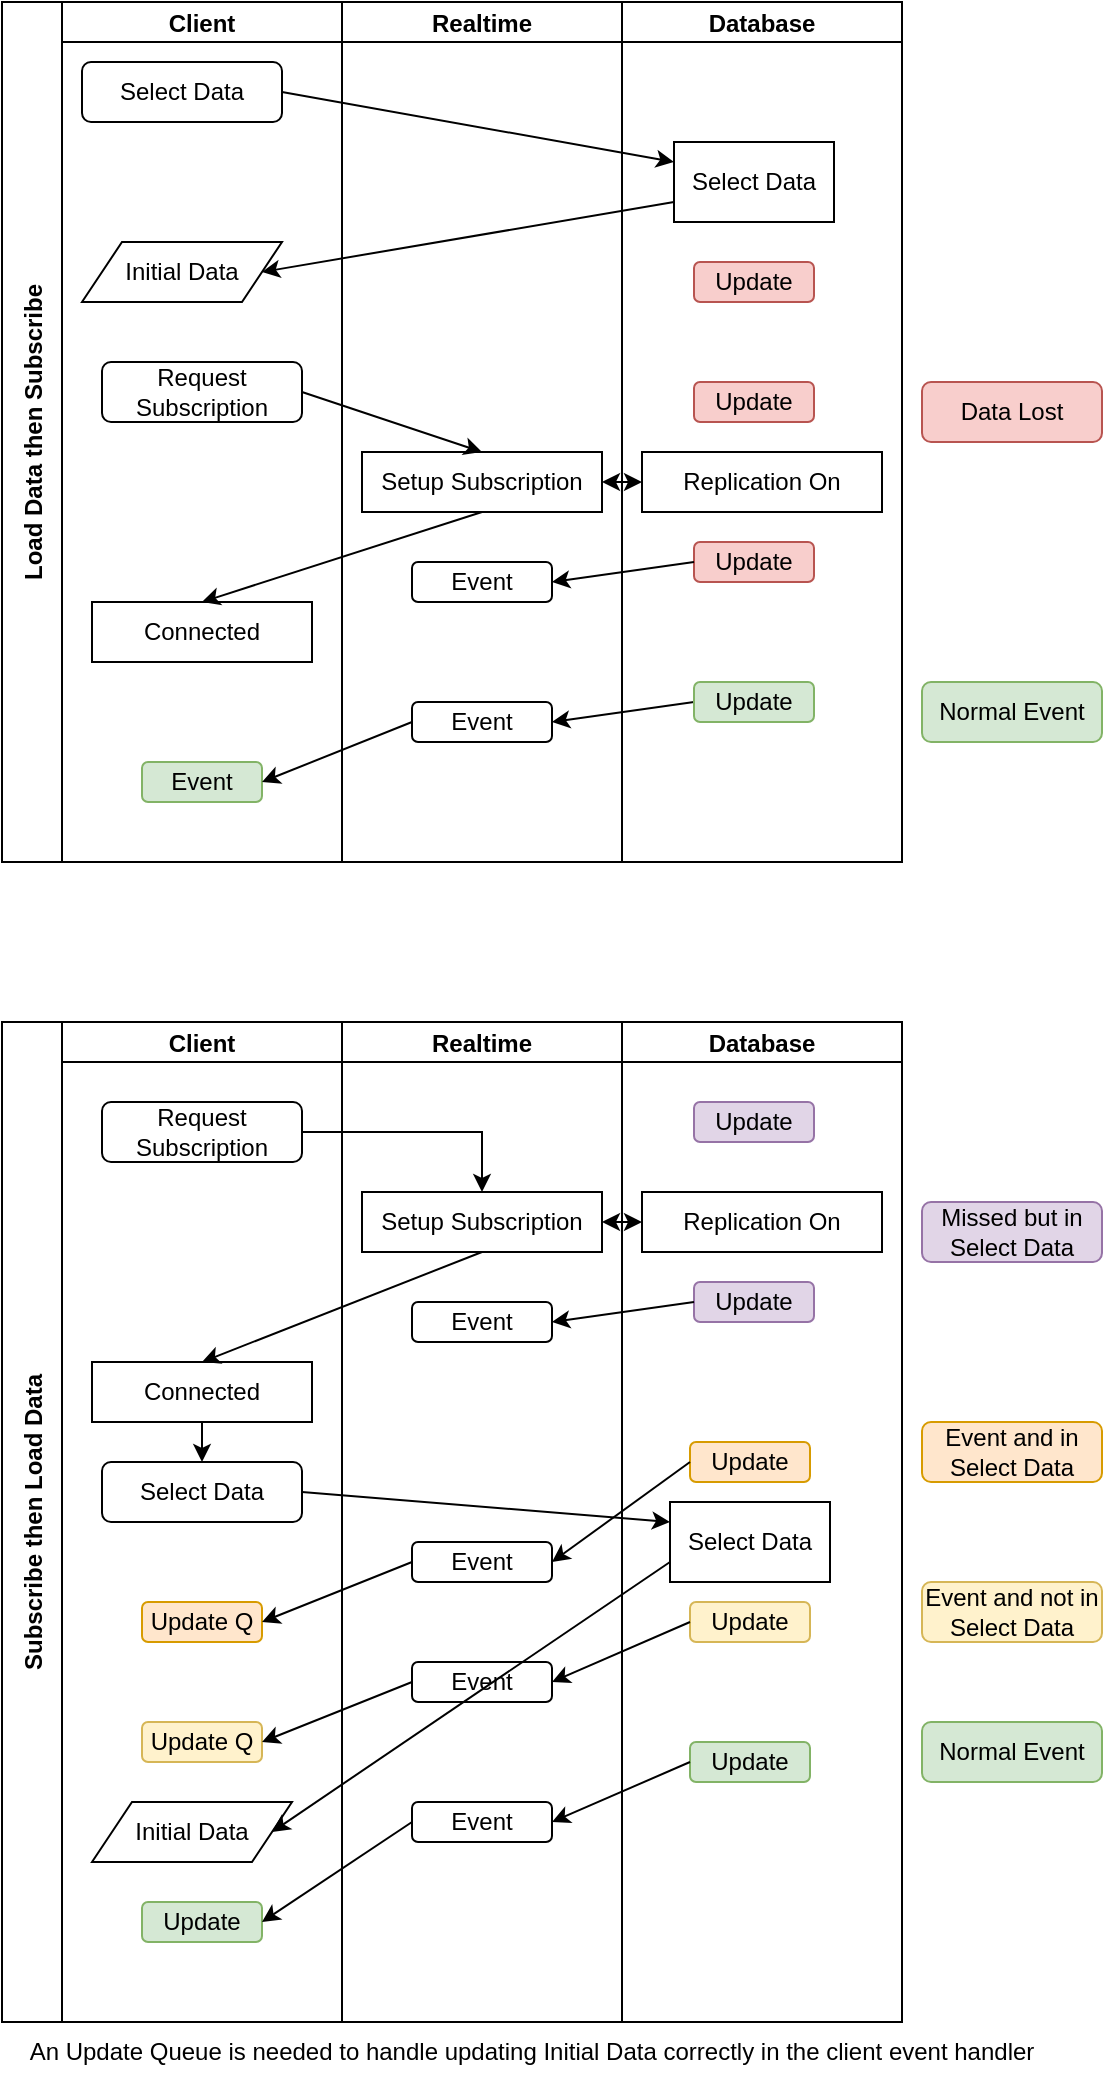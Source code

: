 <mxfile version="21.3.4" type="github">
  <diagram id="prtHgNgQTEPvFCAcTncT" name="Page-1">
    <mxGraphModel dx="1114" dy="581" grid="1" gridSize="10" guides="1" tooltips="1" connect="1" arrows="1" fold="1" page="1" pageScale="1" pageWidth="827" pageHeight="1169" math="0" shadow="0">
      <root>
        <mxCell id="0" />
        <mxCell id="1" parent="0" />
        <mxCell id="_ZbcodiAAwu-0SnMqmma-1" value="Load Data then Subscribe " style="swimlane;childLayout=stackLayout;resizeParent=1;resizeParentMax=0;startSize=30;horizontal=0;horizontalStack=1;" vertex="1" parent="1">
          <mxGeometry x="180" y="50" width="170" height="430" as="geometry" />
        </mxCell>
        <mxCell id="_ZbcodiAAwu-0SnMqmma-3" value="Client" style="swimlane;startSize=20;" vertex="1" parent="_ZbcodiAAwu-0SnMqmma-1">
          <mxGeometry x="30" width="140" height="430" as="geometry" />
        </mxCell>
        <mxCell id="_ZbcodiAAwu-0SnMqmma-8" value="Select Data" style="rounded=1;whiteSpace=wrap;html=1;" vertex="1" parent="_ZbcodiAAwu-0SnMqmma-3">
          <mxGeometry x="10" y="30" width="100" height="30" as="geometry" />
        </mxCell>
        <mxCell id="_ZbcodiAAwu-0SnMqmma-10" value="Initial Data" style="shape=parallelogram;perimeter=parallelogramPerimeter;whiteSpace=wrap;html=1;fixedSize=1;" vertex="1" parent="_ZbcodiAAwu-0SnMqmma-3">
          <mxGeometry x="10" y="120" width="100" height="30" as="geometry" />
        </mxCell>
        <mxCell id="_ZbcodiAAwu-0SnMqmma-15" value="Request Subscription" style="rounded=1;whiteSpace=wrap;html=1;" vertex="1" parent="_ZbcodiAAwu-0SnMqmma-3">
          <mxGeometry x="20" y="180" width="100" height="30" as="geometry" />
        </mxCell>
        <mxCell id="_ZbcodiAAwu-0SnMqmma-22" value="Connected" style="rounded=0;whiteSpace=wrap;html=1;" vertex="1" parent="_ZbcodiAAwu-0SnMqmma-3">
          <mxGeometry x="15" y="300" width="110" height="30" as="geometry" />
        </mxCell>
        <mxCell id="_ZbcodiAAwu-0SnMqmma-25" value="Event" style="rounded=1;whiteSpace=wrap;html=1;fillColor=#d5e8d4;strokeColor=#82b366;" vertex="1" parent="_ZbcodiAAwu-0SnMqmma-3">
          <mxGeometry x="40" y="380" width="60" height="20" as="geometry" />
        </mxCell>
        <mxCell id="_ZbcodiAAwu-0SnMqmma-39" value="" style="endArrow=classic;html=1;rounded=0;exitX=0;exitY=0.5;exitDx=0;exitDy=0;entryX=1;entryY=0.5;entryDx=0;entryDy=0;" edge="1" parent="1" source="_ZbcodiAAwu-0SnMqmma-41" target="_ZbcodiAAwu-0SnMqmma-38">
          <mxGeometry width="50" height="50" relative="1" as="geometry">
            <mxPoint x="510" y="400" as="sourcePoint" />
            <mxPoint x="320" y="410" as="targetPoint" />
          </mxGeometry>
        </mxCell>
        <mxCell id="_ZbcodiAAwu-0SnMqmma-50" value="Subscribe then Load Data" style="swimlane;childLayout=stackLayout;resizeParent=1;resizeParentMax=0;startSize=30;horizontal=0;horizontalStack=1;" vertex="1" parent="1">
          <mxGeometry x="180" y="560" width="170" height="500" as="geometry" />
        </mxCell>
        <mxCell id="_ZbcodiAAwu-0SnMqmma-55" value="Client" style="swimlane;startSize=20;" vertex="1" parent="_ZbcodiAAwu-0SnMqmma-50">
          <mxGeometry x="30" width="140" height="500" as="geometry" />
        </mxCell>
        <mxCell id="_ZbcodiAAwu-0SnMqmma-56" value="Select Data" style="rounded=1;whiteSpace=wrap;html=1;" vertex="1" parent="_ZbcodiAAwu-0SnMqmma-55">
          <mxGeometry x="20" y="220" width="100" height="30" as="geometry" />
        </mxCell>
        <mxCell id="_ZbcodiAAwu-0SnMqmma-57" value="Initial Data" style="shape=parallelogram;perimeter=parallelogramPerimeter;whiteSpace=wrap;html=1;fixedSize=1;" vertex="1" parent="_ZbcodiAAwu-0SnMqmma-55">
          <mxGeometry x="15" y="390" width="100" height="30" as="geometry" />
        </mxCell>
        <mxCell id="_ZbcodiAAwu-0SnMqmma-58" value="Request Subscription" style="rounded=1;whiteSpace=wrap;html=1;" vertex="1" parent="_ZbcodiAAwu-0SnMqmma-55">
          <mxGeometry x="20" y="40" width="100" height="30" as="geometry" />
        </mxCell>
        <mxCell id="_ZbcodiAAwu-0SnMqmma-59" value="Connected" style="rounded=0;whiteSpace=wrap;html=1;" vertex="1" parent="_ZbcodiAAwu-0SnMqmma-55">
          <mxGeometry x="15" y="170" width="110" height="30" as="geometry" />
        </mxCell>
        <mxCell id="_ZbcodiAAwu-0SnMqmma-60" value="Update" style="rounded=1;whiteSpace=wrap;html=1;fillColor=#d5e8d4;strokeColor=#82b366;" vertex="1" parent="_ZbcodiAAwu-0SnMqmma-55">
          <mxGeometry x="40" y="440" width="60" height="20" as="geometry" />
        </mxCell>
        <mxCell id="_ZbcodiAAwu-0SnMqmma-93" value="Update Q" style="rounded=1;whiteSpace=wrap;html=1;fillColor=#ffe6cc;strokeColor=#d79b00;" vertex="1" parent="_ZbcodiAAwu-0SnMqmma-55">
          <mxGeometry x="40" y="290" width="60" height="20" as="geometry" />
        </mxCell>
        <mxCell id="_ZbcodiAAwu-0SnMqmma-98" value="Update Q" style="rounded=1;whiteSpace=wrap;html=1;fillColor=#fff2cc;strokeColor=#d6b656;" vertex="1" parent="_ZbcodiAAwu-0SnMqmma-55">
          <mxGeometry x="40" y="350" width="60" height="20" as="geometry" />
        </mxCell>
        <mxCell id="_ZbcodiAAwu-0SnMqmma-110" value="" style="endArrow=classic;html=1;rounded=0;entryX=0.5;entryY=0;entryDx=0;entryDy=0;exitX=0.5;exitY=1;exitDx=0;exitDy=0;" edge="1" parent="_ZbcodiAAwu-0SnMqmma-55" source="_ZbcodiAAwu-0SnMqmma-59" target="_ZbcodiAAwu-0SnMqmma-56">
          <mxGeometry width="50" height="50" relative="1" as="geometry">
            <mxPoint x="200" y="260" as="sourcePoint" />
            <mxPoint x="250" y="210" as="targetPoint" />
          </mxGeometry>
        </mxCell>
        <mxCell id="_ZbcodiAAwu-0SnMqmma-99" value="" style="endArrow=classic;html=1;rounded=0;entryX=1;entryY=0.5;entryDx=0;entryDy=0;exitX=0;exitY=0.5;exitDx=0;exitDy=0;" edge="1" parent="1" source="_ZbcodiAAwu-0SnMqmma-54" target="_ZbcodiAAwu-0SnMqmma-98">
          <mxGeometry width="50" height="50" relative="1" as="geometry">
            <mxPoint x="320" y="890" as="sourcePoint" />
            <mxPoint x="460" y="740" as="targetPoint" />
          </mxGeometry>
        </mxCell>
        <mxCell id="_ZbcodiAAwu-0SnMqmma-51" value="Realtime" style="swimlane;startSize=20;" vertex="1" parent="1">
          <mxGeometry x="350" y="560" width="140" height="500" as="geometry" />
        </mxCell>
        <mxCell id="_ZbcodiAAwu-0SnMqmma-52" value="Setup Subscription" style="rounded=0;whiteSpace=wrap;html=1;" vertex="1" parent="_ZbcodiAAwu-0SnMqmma-51">
          <mxGeometry x="10" y="85" width="120" height="30" as="geometry" />
        </mxCell>
        <mxCell id="_ZbcodiAAwu-0SnMqmma-53" value="Event" style="rounded=1;whiteSpace=wrap;html=1;" vertex="1" parent="_ZbcodiAAwu-0SnMqmma-51">
          <mxGeometry x="35" y="140" width="70" height="20" as="geometry" />
        </mxCell>
        <mxCell id="_ZbcodiAAwu-0SnMqmma-54" value="Event" style="rounded=1;whiteSpace=wrap;html=1;" vertex="1" parent="_ZbcodiAAwu-0SnMqmma-51">
          <mxGeometry x="35" y="320" width="70" height="20" as="geometry" />
        </mxCell>
        <mxCell id="_ZbcodiAAwu-0SnMqmma-83" value="Event" style="rounded=1;whiteSpace=wrap;html=1;" vertex="1" parent="_ZbcodiAAwu-0SnMqmma-51">
          <mxGeometry x="35" y="260" width="70" height="20" as="geometry" />
        </mxCell>
        <mxCell id="_ZbcodiAAwu-0SnMqmma-103" value="Event" style="rounded=1;whiteSpace=wrap;html=1;" vertex="1" parent="_ZbcodiAAwu-0SnMqmma-51">
          <mxGeometry x="35" y="390" width="70" height="20" as="geometry" />
        </mxCell>
        <mxCell id="_ZbcodiAAwu-0SnMqmma-62" style="edgeStyle=orthogonalEdgeStyle;rounded=0;orthogonalLoop=1;jettySize=auto;html=1;entryX=0.5;entryY=0;entryDx=0;entryDy=0;" edge="1" parent="1" source="_ZbcodiAAwu-0SnMqmma-58" target="_ZbcodiAAwu-0SnMqmma-52">
          <mxGeometry relative="1" as="geometry" />
        </mxCell>
        <mxCell id="_ZbcodiAAwu-0SnMqmma-74" value="" style="endArrow=classic;html=1;rounded=0;exitX=0.5;exitY=1;exitDx=0;exitDy=0;entryX=0.5;entryY=0;entryDx=0;entryDy=0;" edge="1" parent="1" source="_ZbcodiAAwu-0SnMqmma-52" target="_ZbcodiAAwu-0SnMqmma-59">
          <mxGeometry width="50" height="50" relative="1" as="geometry">
            <mxPoint x="256" y="700" as="sourcePoint" />
            <mxPoint x="306" y="650" as="targetPoint" />
          </mxGeometry>
        </mxCell>
        <mxCell id="_ZbcodiAAwu-0SnMqmma-95" value="" style="endArrow=classic;html=1;rounded=0;exitX=0;exitY=0.5;exitDx=0;exitDy=0;entryX=1;entryY=0.5;entryDx=0;entryDy=0;" edge="1" parent="1" source="_ZbcodiAAwu-0SnMqmma-83" target="_ZbcodiAAwu-0SnMqmma-93">
          <mxGeometry width="50" height="50" relative="1" as="geometry">
            <mxPoint x="270" y="820" as="sourcePoint" />
            <mxPoint x="320" y="770" as="targetPoint" />
          </mxGeometry>
        </mxCell>
        <mxCell id="_ZbcodiAAwu-0SnMqmma-61" value="" style="endArrow=classic;html=1;rounded=0;entryX=1;entryY=0.5;entryDx=0;entryDy=0;exitX=0;exitY=0.75;exitDx=0;exitDy=0;" edge="1" parent="1" source="_ZbcodiAAwu-0SnMqmma-67" target="_ZbcodiAAwu-0SnMqmma-57">
          <mxGeometry width="50" height="50" relative="1" as="geometry">
            <mxPoint x="500" y="650" as="sourcePoint" />
            <mxPoint x="420" y="790" as="targetPoint" />
          </mxGeometry>
        </mxCell>
        <mxCell id="_ZbcodiAAwu-0SnMqmma-101" value="" style="endArrow=classic;html=1;rounded=0;exitX=1;exitY=0.5;exitDx=0;exitDy=0;entryX=0;entryY=0.25;entryDx=0;entryDy=0;" edge="1" parent="1" source="_ZbcodiAAwu-0SnMqmma-56" target="_ZbcodiAAwu-0SnMqmma-67">
          <mxGeometry width="50" height="50" relative="1" as="geometry">
            <mxPoint x="410" y="820" as="sourcePoint" />
            <mxPoint x="460" y="770" as="targetPoint" />
          </mxGeometry>
        </mxCell>
        <mxCell id="_ZbcodiAAwu-0SnMqmma-66" value="Database" style="swimlane;startSize=20;" vertex="1" parent="1">
          <mxGeometry x="490" y="560" width="140" height="500" as="geometry" />
        </mxCell>
        <mxCell id="_ZbcodiAAwu-0SnMqmma-67" value="Select Data" style="rounded=0;whiteSpace=wrap;html=1;" vertex="1" parent="_ZbcodiAAwu-0SnMqmma-66">
          <mxGeometry x="24" y="240" width="80" height="40" as="geometry" />
        </mxCell>
        <mxCell id="_ZbcodiAAwu-0SnMqmma-71" value="Update" style="rounded=1;whiteSpace=wrap;html=1;fillColor=#e1d5e7;strokeColor=#9673a6;" vertex="1" parent="_ZbcodiAAwu-0SnMqmma-66">
          <mxGeometry x="36" y="130" width="60" height="20" as="geometry" />
        </mxCell>
        <mxCell id="_ZbcodiAAwu-0SnMqmma-72" value="Replication On" style="rounded=0;whiteSpace=wrap;html=1;" vertex="1" parent="_ZbcodiAAwu-0SnMqmma-66">
          <mxGeometry x="10" y="85" width="120" height="30" as="geometry" />
        </mxCell>
        <mxCell id="_ZbcodiAAwu-0SnMqmma-73" value="Update" style="rounded=1;whiteSpace=wrap;html=1;fillColor=#d5e8d4;strokeColor=#82b366;" vertex="1" parent="_ZbcodiAAwu-0SnMqmma-66">
          <mxGeometry x="34" y="360" width="60" height="20" as="geometry" />
        </mxCell>
        <mxCell id="_ZbcodiAAwu-0SnMqmma-80" value="Update" style="rounded=1;whiteSpace=wrap;html=1;fillColor=#e1d5e7;strokeColor=#9673a6;" vertex="1" parent="_ZbcodiAAwu-0SnMqmma-66">
          <mxGeometry x="36" y="40" width="60" height="20" as="geometry" />
        </mxCell>
        <mxCell id="_ZbcodiAAwu-0SnMqmma-81" value="Update" style="rounded=1;whiteSpace=wrap;html=1;fillColor=#ffe6cc;strokeColor=#d79b00;" vertex="1" parent="_ZbcodiAAwu-0SnMqmma-66">
          <mxGeometry x="34" y="210" width="60" height="20" as="geometry" />
        </mxCell>
        <mxCell id="_ZbcodiAAwu-0SnMqmma-89" value="Update" style="rounded=1;whiteSpace=wrap;html=1;fillColor=#fff2cc;strokeColor=#d6b656;" vertex="1" parent="_ZbcodiAAwu-0SnMqmma-66">
          <mxGeometry x="34" y="290" width="60" height="20" as="geometry" />
        </mxCell>
        <mxCell id="_ZbcodiAAwu-0SnMqmma-65" value="" style="endArrow=classic;html=1;rounded=0;exitX=0;exitY=0.5;exitDx=0;exitDy=0;entryX=1;entryY=0.5;entryDx=0;entryDy=0;" edge="1" parent="1" source="_ZbcodiAAwu-0SnMqmma-71" target="_ZbcodiAAwu-0SnMqmma-53">
          <mxGeometry width="50" height="50" relative="1" as="geometry">
            <mxPoint x="390" y="700" as="sourcePoint" />
            <mxPoint x="440" y="650" as="targetPoint" />
          </mxGeometry>
        </mxCell>
        <mxCell id="_ZbcodiAAwu-0SnMqmma-64" value="" style="endArrow=classic;startArrow=classic;html=1;rounded=0;exitX=1;exitY=0.5;exitDx=0;exitDy=0;entryX=0;entryY=0.5;entryDx=0;entryDy=0;" edge="1" parent="1" source="_ZbcodiAAwu-0SnMqmma-52" target="_ZbcodiAAwu-0SnMqmma-72">
          <mxGeometry width="50" height="50" relative="1" as="geometry">
            <mxPoint x="390" y="700" as="sourcePoint" />
            <mxPoint x="440" y="650" as="targetPoint" />
          </mxGeometry>
        </mxCell>
        <mxCell id="_ZbcodiAAwu-0SnMqmma-85" value="" style="endArrow=classic;html=1;rounded=0;exitX=0;exitY=0.5;exitDx=0;exitDy=0;entryX=1;entryY=0.5;entryDx=0;entryDy=0;" edge="1" parent="1" source="_ZbcodiAAwu-0SnMqmma-81" target="_ZbcodiAAwu-0SnMqmma-83">
          <mxGeometry width="50" height="50" relative="1" as="geometry">
            <mxPoint x="410" y="820" as="sourcePoint" />
            <mxPoint x="350" y="780" as="targetPoint" />
          </mxGeometry>
        </mxCell>
        <mxCell id="_ZbcodiAAwu-0SnMqmma-91" value="" style="endArrow=classic;html=1;rounded=0;exitX=0;exitY=0.5;exitDx=0;exitDy=0;entryX=1;entryY=0.5;entryDx=0;entryDy=0;" edge="1" parent="1" source="_ZbcodiAAwu-0SnMqmma-89" target="_ZbcodiAAwu-0SnMqmma-54">
          <mxGeometry width="50" height="50" relative="1" as="geometry">
            <mxPoint x="410" y="840" as="sourcePoint" />
            <mxPoint x="320" y="870" as="targetPoint" />
          </mxGeometry>
        </mxCell>
        <mxCell id="_ZbcodiAAwu-0SnMqmma-104" value="" style="endArrow=classic;html=1;rounded=0;exitX=0;exitY=0.5;exitDx=0;exitDy=0;entryX=1;entryY=0.5;entryDx=0;entryDy=0;" edge="1" parent="1" source="_ZbcodiAAwu-0SnMqmma-73" target="_ZbcodiAAwu-0SnMqmma-103">
          <mxGeometry width="50" height="50" relative="1" as="geometry">
            <mxPoint x="410" y="820" as="sourcePoint" />
            <mxPoint x="460" y="770" as="targetPoint" />
          </mxGeometry>
        </mxCell>
        <mxCell id="_ZbcodiAAwu-0SnMqmma-105" value="" style="endArrow=classic;html=1;rounded=0;exitX=0;exitY=0.5;exitDx=0;exitDy=0;entryX=1;entryY=0.5;entryDx=0;entryDy=0;" edge="1" parent="1" source="_ZbcodiAAwu-0SnMqmma-103" target="_ZbcodiAAwu-0SnMqmma-60">
          <mxGeometry width="50" height="50" relative="1" as="geometry">
            <mxPoint x="410" y="820" as="sourcePoint" />
            <mxPoint x="460" y="770" as="targetPoint" />
          </mxGeometry>
        </mxCell>
        <mxCell id="_ZbcodiAAwu-0SnMqmma-108" value="Missed but in Select Data" style="rounded=1;whiteSpace=wrap;html=1;fillColor=#e1d5e7;strokeColor=#9673a6;" vertex="1" parent="1">
          <mxGeometry x="640" y="650" width="90" height="30" as="geometry" />
        </mxCell>
        <mxCell id="_ZbcodiAAwu-0SnMqmma-111" value="Event and in Select Data" style="rounded=1;whiteSpace=wrap;html=1;fillColor=#ffe6cc;strokeColor=#d79b00;" vertex="1" parent="1">
          <mxGeometry x="640" y="760" width="90" height="30" as="geometry" />
        </mxCell>
        <mxCell id="_ZbcodiAAwu-0SnMqmma-112" value="Event and not in Select Data" style="rounded=1;whiteSpace=wrap;html=1;fillColor=#fff2cc;strokeColor=#d6b656;" vertex="1" parent="1">
          <mxGeometry x="640" y="840" width="90" height="30" as="geometry" />
        </mxCell>
        <mxCell id="_ZbcodiAAwu-0SnMqmma-114" value="&lt;div&gt;Normal Event&lt;/div&gt;" style="rounded=1;whiteSpace=wrap;html=1;fillColor=#d5e8d4;strokeColor=#82b366;" vertex="1" parent="1">
          <mxGeometry x="640" y="910" width="90" height="30" as="geometry" />
        </mxCell>
        <mxCell id="_ZbcodiAAwu-0SnMqmma-87" value="" style="endArrow=classic;html=1;rounded=0;exitX=1;exitY=0.5;exitDx=0;exitDy=0;entryX=0;entryY=0.25;entryDx=0;entryDy=0;" edge="1" parent="1" source="_ZbcodiAAwu-0SnMqmma-8" target="_ZbcodiAAwu-0SnMqmma-9">
          <mxGeometry width="50" height="50" relative="1" as="geometry">
            <mxPoint x="410" y="290" as="sourcePoint" />
            <mxPoint x="460" y="240" as="targetPoint" />
          </mxGeometry>
        </mxCell>
        <mxCell id="_ZbcodiAAwu-0SnMqmma-13" value="" style="endArrow=classic;html=1;rounded=0;entryX=1;entryY=0.5;entryDx=0;entryDy=0;exitX=0;exitY=0.75;exitDx=0;exitDy=0;" edge="1" parent="1" source="_ZbcodiAAwu-0SnMqmma-9" target="_ZbcodiAAwu-0SnMqmma-10">
          <mxGeometry width="50" height="50" relative="1" as="geometry">
            <mxPoint x="500" y="140" as="sourcePoint" />
            <mxPoint x="420" y="280" as="targetPoint" />
          </mxGeometry>
        </mxCell>
        <mxCell id="_ZbcodiAAwu-0SnMqmma-48" value="" style="endArrow=classic;html=1;rounded=0;exitX=0.5;exitY=1;exitDx=0;exitDy=0;entryX=0.5;entryY=0;entryDx=0;entryDy=0;" edge="1" parent="1" source="_ZbcodiAAwu-0SnMqmma-21" target="_ZbcodiAAwu-0SnMqmma-22">
          <mxGeometry width="50" height="50" relative="1" as="geometry">
            <mxPoint x="396" y="330" as="sourcePoint" />
            <mxPoint x="446" y="280" as="targetPoint" />
          </mxGeometry>
        </mxCell>
        <mxCell id="_ZbcodiAAwu-0SnMqmma-4" value="Database" style="swimlane;startSize=20;" vertex="1" parent="1">
          <mxGeometry x="490" y="50" width="140" height="430" as="geometry" />
        </mxCell>
        <mxCell id="_ZbcodiAAwu-0SnMqmma-9" value="Select Data" style="rounded=0;whiteSpace=wrap;html=1;" vertex="1" parent="_ZbcodiAAwu-0SnMqmma-4">
          <mxGeometry x="26" y="70" width="80" height="40" as="geometry" />
        </mxCell>
        <mxCell id="_ZbcodiAAwu-0SnMqmma-16" value="Update" style="rounded=1;whiteSpace=wrap;html=1;fillColor=#f8cecc;strokeColor=#b85450;" vertex="1" parent="_ZbcodiAAwu-0SnMqmma-4">
          <mxGeometry x="36" y="130" width="60" height="20" as="geometry" />
        </mxCell>
        <mxCell id="_ZbcodiAAwu-0SnMqmma-20" value="Update" style="rounded=1;whiteSpace=wrap;html=1;fillColor=#f8cecc;strokeColor=#b85450;" vertex="1" parent="_ZbcodiAAwu-0SnMqmma-4">
          <mxGeometry x="36" y="190" width="60" height="20" as="geometry" />
        </mxCell>
        <mxCell id="_ZbcodiAAwu-0SnMqmma-23" value="Update" style="rounded=1;whiteSpace=wrap;html=1;fillColor=#f8cecc;strokeColor=#b85450;" vertex="1" parent="_ZbcodiAAwu-0SnMqmma-4">
          <mxGeometry x="36" y="270" width="60" height="20" as="geometry" />
        </mxCell>
        <mxCell id="_ZbcodiAAwu-0SnMqmma-29" value="Replication On" style="rounded=0;whiteSpace=wrap;html=1;" vertex="1" parent="_ZbcodiAAwu-0SnMqmma-4">
          <mxGeometry x="10" y="225" width="120" height="30" as="geometry" />
        </mxCell>
        <mxCell id="_ZbcodiAAwu-0SnMqmma-41" value="Update" style="rounded=1;whiteSpace=wrap;html=1;fillColor=#d5e8d4;strokeColor=#82b366;" vertex="1" parent="_ZbcodiAAwu-0SnMqmma-4">
          <mxGeometry x="36" y="340" width="60" height="20" as="geometry" />
        </mxCell>
        <mxCell id="_ZbcodiAAwu-0SnMqmma-36" value="" style="endArrow=classic;html=1;rounded=0;exitX=0;exitY=0.5;exitDx=0;exitDy=0;entryX=1;entryY=0.5;entryDx=0;entryDy=0;" edge="1" parent="1" source="_ZbcodiAAwu-0SnMqmma-23" target="_ZbcodiAAwu-0SnMqmma-35">
          <mxGeometry width="50" height="50" relative="1" as="geometry">
            <mxPoint x="390" y="330" as="sourcePoint" />
            <mxPoint x="440" y="280" as="targetPoint" />
          </mxGeometry>
        </mxCell>
        <mxCell id="_ZbcodiAAwu-0SnMqmma-30" value="" style="endArrow=classic;startArrow=classic;html=1;rounded=0;exitX=1;exitY=0.5;exitDx=0;exitDy=0;entryX=0;entryY=0.5;entryDx=0;entryDy=0;" edge="1" parent="1" source="_ZbcodiAAwu-0SnMqmma-21" target="_ZbcodiAAwu-0SnMqmma-29">
          <mxGeometry width="50" height="50" relative="1" as="geometry">
            <mxPoint x="390" y="330" as="sourcePoint" />
            <mxPoint x="440" y="280" as="targetPoint" />
          </mxGeometry>
        </mxCell>
        <mxCell id="_ZbcodiAAwu-0SnMqmma-2" value="Realtime" style="swimlane;startSize=20;" vertex="1" parent="1">
          <mxGeometry x="350" y="50" width="140" height="430" as="geometry" />
        </mxCell>
        <mxCell id="_ZbcodiAAwu-0SnMqmma-21" value="Setup Subscription" style="rounded=0;whiteSpace=wrap;html=1;" vertex="1" parent="_ZbcodiAAwu-0SnMqmma-2">
          <mxGeometry x="10" y="225" width="120" height="30" as="geometry" />
        </mxCell>
        <mxCell id="_ZbcodiAAwu-0SnMqmma-35" value="Event" style="rounded=1;whiteSpace=wrap;html=1;" vertex="1" parent="_ZbcodiAAwu-0SnMqmma-2">
          <mxGeometry x="35" y="280" width="70" height="20" as="geometry" />
        </mxCell>
        <mxCell id="_ZbcodiAAwu-0SnMqmma-38" value="Event" style="rounded=1;whiteSpace=wrap;html=1;" vertex="1" parent="_ZbcodiAAwu-0SnMqmma-2">
          <mxGeometry x="35" y="350" width="70" height="20" as="geometry" />
        </mxCell>
        <mxCell id="_ZbcodiAAwu-0SnMqmma-115" value="" style="endArrow=classic;html=1;rounded=0;exitX=1;exitY=0.5;exitDx=0;exitDy=0;entryX=0.5;entryY=0;entryDx=0;entryDy=0;" edge="1" parent="1" source="_ZbcodiAAwu-0SnMqmma-15" target="_ZbcodiAAwu-0SnMqmma-21">
          <mxGeometry width="50" height="50" relative="1" as="geometry">
            <mxPoint x="410" y="320" as="sourcePoint" />
            <mxPoint x="460" y="270" as="targetPoint" />
          </mxGeometry>
        </mxCell>
        <mxCell id="_ZbcodiAAwu-0SnMqmma-117" value="" style="endArrow=classic;html=1;rounded=0;exitX=0;exitY=0.5;exitDx=0;exitDy=0;entryX=1;entryY=0.5;entryDx=0;entryDy=0;" edge="1" parent="1" source="_ZbcodiAAwu-0SnMqmma-38" target="_ZbcodiAAwu-0SnMqmma-25">
          <mxGeometry width="50" height="50" relative="1" as="geometry">
            <mxPoint x="410" y="320" as="sourcePoint" />
            <mxPoint x="460" y="270" as="targetPoint" />
          </mxGeometry>
        </mxCell>
        <mxCell id="_ZbcodiAAwu-0SnMqmma-119" value="Data Lost" style="rounded=1;whiteSpace=wrap;html=1;fillColor=#f8cecc;strokeColor=#b85450;" vertex="1" parent="1">
          <mxGeometry x="640" y="240" width="90" height="30" as="geometry" />
        </mxCell>
        <mxCell id="_ZbcodiAAwu-0SnMqmma-120" value="&lt;div&gt;Normal Event&lt;/div&gt;" style="rounded=1;whiteSpace=wrap;html=1;fillColor=#d5e8d4;strokeColor=#82b366;" vertex="1" parent="1">
          <mxGeometry x="640" y="390" width="90" height="30" as="geometry" />
        </mxCell>
        <mxCell id="_ZbcodiAAwu-0SnMqmma-122" value="An Update Queue is needed to handle updating Initial Data correctly in the client event handler" style="text;strokeColor=none;align=center;fillColor=none;html=1;verticalAlign=middle;whiteSpace=wrap;rounded=0;" vertex="1" parent="1">
          <mxGeometry x="180" y="1060" width="530" height="30" as="geometry" />
        </mxCell>
      </root>
    </mxGraphModel>
  </diagram>
</mxfile>
